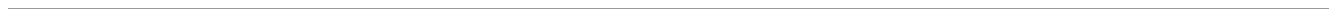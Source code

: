 defaultfont := "pcrb";
defaultscale := 1.2;

color field_color; field_color := (.8, .8, .8);
color box_color; box_color := (.6, .6, .6);

players := 9;
innings := 12;
extra_innings := 4;
inning_box_len := 40;
name_box_width := inning_box_len * 3;
diamond_len := 0.2 * inning_box_len;
gap := 2;

def draw_field(expr x, y) =
  path wholefield;
  path diamond;
  d := diamond_len;
  wholefield :=
       (x, y)
    -- (x-2d, y+2d)
    .. (x, y+3.2d)
    .. (x+2d, y+2d)
    -- cycle;
  diamond :=
       (x, y)
    -- (x-d, y+d)
    -- (x, y+2d)
    -- (x+d, y+d)
    -- cycle;
  pickup pensquare scaled 0.25pt;
  draw wholefield withcolor field_color;
  draw diamond withcolor field_color;
enddef;

def draw_name_box(expr x, y, number) =
  path box;
  % Give more vertical room for 9th inning.
  if number = 9:
    dy := inning_box_len * 2;
  else:
    dy := inning_box_len;
  fi;
  box :=
       (x, y)
    -- (x+name_box_width, y)
    -- (x+name_box_width, y-dy)
    -- (x, y-dy)
    -- cycle;
  draw box withcolor box_color;
  label(decimal number, (x+4, y-6));
enddef;

def draw_field_box_header(expr x, y, inning, extra_descr) =
  path box;
  d := inning_box_len;
  box :=
    (x, y)
    -- (x, y-d)
    -- (x+d, y-d)
    -- (x+d, y)
    -- cycle;
  pickup pensquare scaled 0.5pt;
  draw box withcolor box_color;
  label.bot(decimal inning, (x + inning_box_len/2, y - inning_box_len/2));
  label.top(extra_descr, (x + inning_box_len/2, y - inning_box_len/2));
enddef;

def draw_empty_box(expr x, y, descr, extra_inning) =
  path box;
  d := inning_box_len;
  box :=
    (x, y)
    -- (x, y-d)
    -- (x+d, y-d)
    -- (x+d, y)
    -- cycle;
  pickup pensquare scaled 0.5pt;
  draw box withcolor box_color;
enddef;

def draw_field_box(expr x, y) =
  draw_field(x + d/2, y - .68d);
  draw_empty_box(x, y, "", "");
enddef;

beginfig (1)
  %% Inning headers
  for i = 0 upto innings - 1:
    x := name_box_width + i * inning_box_len;
    draw_field_box_header(x, 0, i+1, "");
  endfor;

  %% Player stats headers
  string stats[];
  stats[0] := "AB";
  stats[1] := "H";
  stats[2] := "R";
  stats[3] := "RBI";
  for i = 0 upto extra_innings-1:
    x := gap + name_box_width + (i+innings)*inning_box_len;
    draw_field_box_header(x, 0, innings+i+1, stats[i]);
  endfor;

  for j = 0 upto players - 1:
    y := (j+1) * inning_box_len;
    draw_name_box(0, -y, j+1);

    for i = 0 upto innings - 1:
      x := name_box_width + i * inning_box_len;
      draw_field_box(x, -y);
    endfor;

    for i = innings upto innings + 3:
      x := gap + name_box_width + i * inning_box_len;
      draw_empty_box(x, -y, "", "");
    endfor

  endfor;
endfig;
bye

